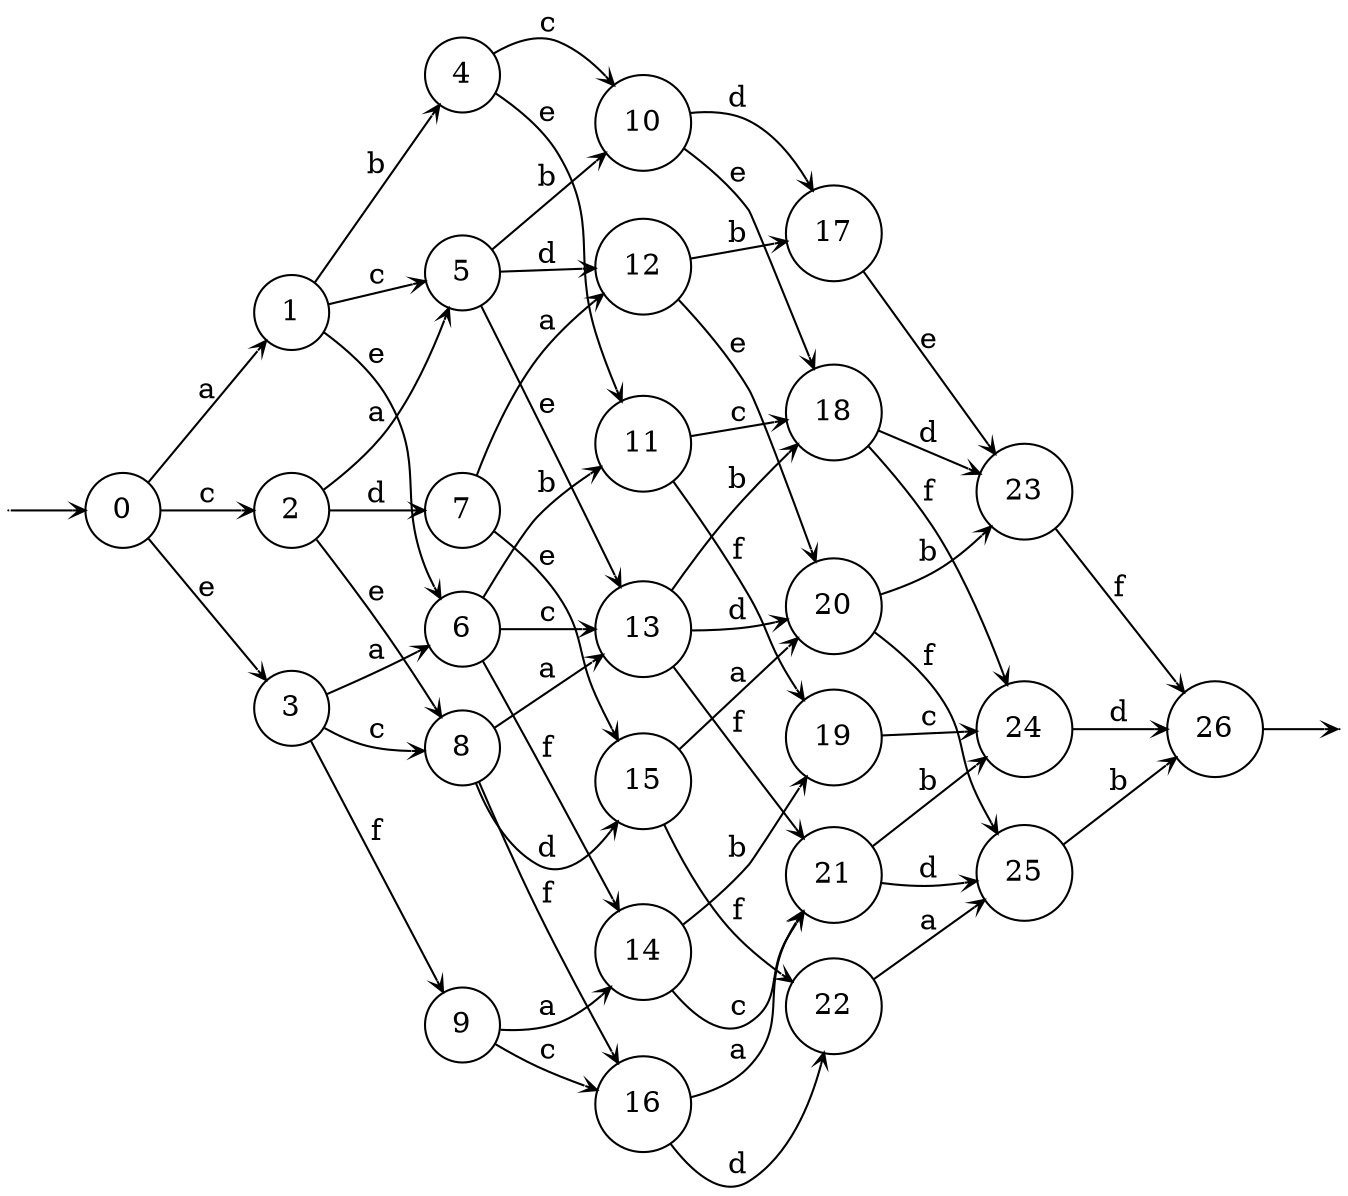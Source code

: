digraph
{
  vcsn_context = "[abcdef]? → ℚ"
  rankdir = LR
  edge [arrowhead = vee, arrowsize = .6]
  {
    node [shape = point, width = 0]
    I0
    F26
  }
  {
    node [shape = circle, style = rounded, width = 0.5]
    0
    1
    2
    3
    4
    5
    6
    7
    8
    9
    10
    11
    12
    13
    14
    15
    16
    17
    18
    19
    20
    21
    22
    23
    24
    25
    26
  }
  I0 -> 0
  0 -> 1 [label = "a"]
  0 -> 2 [label = "c"]
  0 -> 3 [label = "e"]
  1 -> 4 [label = "b"]
  1 -> 5 [label = "c"]
  1 -> 6 [label = "e"]
  2 -> 5 [label = "a"]
  2 -> 7 [label = "d"]
  2 -> 8 [label = "e"]
  3 -> 6 [label = "a"]
  3 -> 8 [label = "c"]
  3 -> 9 [label = "f"]
  4 -> 10 [label = "c"]
  4 -> 11 [label = "e"]
  5 -> 10 [label = "b"]
  5 -> 12 [label = "d"]
  5 -> 13 [label = "e"]
  6 -> 11 [label = "b"]
  6 -> 13 [label = "c"]
  6 -> 14 [label = "f"]
  7 -> 12 [label = "a"]
  7 -> 15 [label = "e"]
  8 -> 13 [label = "a"]
  8 -> 15 [label = "d"]
  8 -> 16 [label = "f"]
  9 -> 14 [label = "a"]
  9 -> 16 [label = "c"]
  10 -> 17 [label = "d"]
  10 -> 18 [label = "e"]
  11 -> 18 [label = "c"]
  11 -> 19 [label = "f"]
  12 -> 17 [label = "b"]
  12 -> 20 [label = "e"]
  13 -> 18 [label = "b"]
  13 -> 20 [label = "d"]
  13 -> 21 [label = "f"]
  14 -> 19 [label = "b"]
  14 -> 21 [label = "c"]
  15 -> 20 [label = "a"]
  15 -> 22 [label = "f"]
  16 -> 21 [label = "a"]
  16 -> 22 [label = "d"]
  17 -> 23 [label = "e"]
  18 -> 23 [label = "d"]
  18 -> 24 [label = "f"]
  19 -> 24 [label = "c"]
  20 -> 23 [label = "b"]
  20 -> 25 [label = "f"]
  21 -> 24 [label = "b"]
  21 -> 25 [label = "d"]
  22 -> 25 [label = "a"]
  23 -> 26 [label = "f"]
  24 -> 26 [label = "d"]
  25 -> 26 [label = "b"]
  26 -> F26
}
